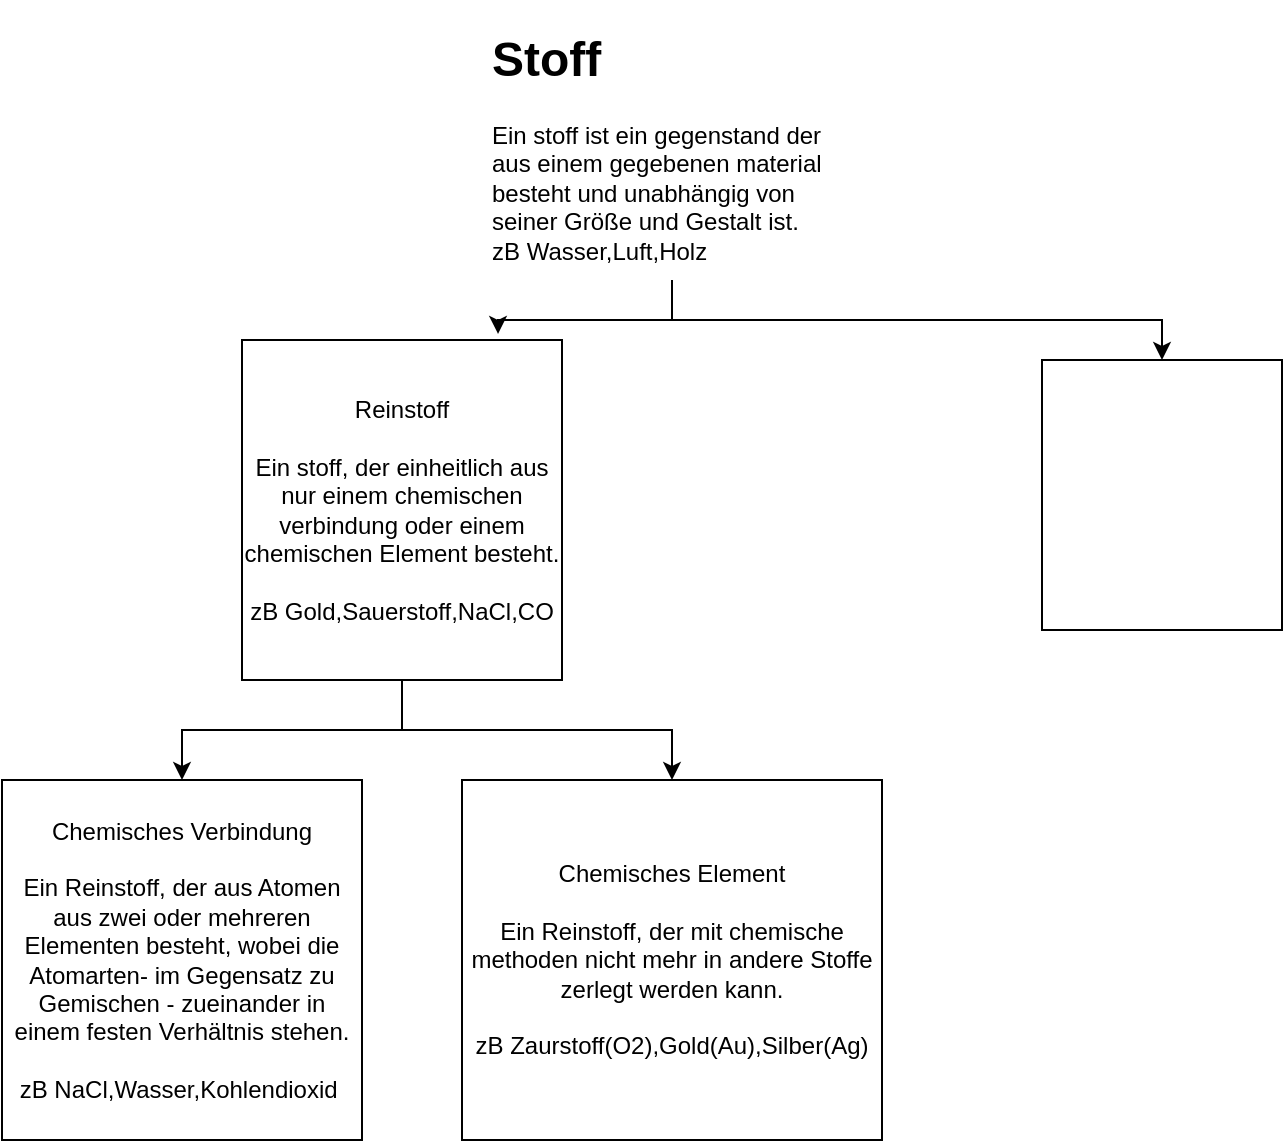 <mxfile version="14.6.13" type="github">
  <diagram id="DTZBXMAmnjRRK1R0aF1F" name="Page-1">
    <mxGraphModel dx="1173" dy="621" grid="1" gridSize="10" guides="1" tooltips="1" connect="1" arrows="1" fold="1" page="1" pageScale="1" pageWidth="827" pageHeight="1169" math="0" shadow="0">
      <root>
        <mxCell id="0" />
        <mxCell id="1" parent="0" />
        <mxCell id="naFOXuUnsZh0E1okwt5B-11" style="edgeStyle=orthogonalEdgeStyle;rounded=0;orthogonalLoop=1;jettySize=auto;html=1;entryX=0.8;entryY=-0.018;entryDx=0;entryDy=0;entryPerimeter=0;" edge="1" parent="1" source="B0UsQiqWdAp2GQ7vuz4M-4" target="B0UsQiqWdAp2GQ7vuz4M-5">
          <mxGeometry relative="1" as="geometry">
            <Array as="points">
              <mxPoint x="385" y="160" />
              <mxPoint x="298" y="160" />
            </Array>
          </mxGeometry>
        </mxCell>
        <mxCell id="naFOXuUnsZh0E1okwt5B-14" style="edgeStyle=orthogonalEdgeStyle;rounded=0;orthogonalLoop=1;jettySize=auto;html=1;exitX=0.5;exitY=1;exitDx=0;exitDy=0;entryX=0.5;entryY=0;entryDx=0;entryDy=0;" edge="1" parent="1" source="B0UsQiqWdAp2GQ7vuz4M-4" target="naFOXuUnsZh0E1okwt5B-10">
          <mxGeometry relative="1" as="geometry" />
        </mxCell>
        <mxCell id="B0UsQiqWdAp2GQ7vuz4M-4" value="&lt;h1&gt;Stoff&lt;/h1&gt;&lt;div&gt;Ein stoff ist ein gegenstand der aus einem gegebenen material besteht und unabhängig von seiner Größe und Gestalt ist.&lt;/div&gt;&lt;div&gt;zB Wasser,Luft,Holz&lt;/div&gt;&lt;div&gt;&lt;br&gt;&lt;/div&gt;&lt;div&gt;&lt;br&gt;&lt;/div&gt;&lt;div&gt;&lt;br&gt;&lt;/div&gt;" style="text;html=1;strokeColor=none;fillColor=none;spacing=5;spacingTop=-20;whiteSpace=wrap;overflow=hidden;rounded=0;" parent="1" vertex="1">
          <mxGeometry x="290" y="10" width="190" height="130" as="geometry" />
        </mxCell>
        <mxCell id="B0UsQiqWdAp2GQ7vuz4M-11" value="" style="edgeStyle=orthogonalEdgeStyle;rounded=0;orthogonalLoop=1;jettySize=auto;html=1;" parent="1" source="B0UsQiqWdAp2GQ7vuz4M-5" target="B0UsQiqWdAp2GQ7vuz4M-10" edge="1">
          <mxGeometry relative="1" as="geometry" />
        </mxCell>
        <mxCell id="naFOXuUnsZh0E1okwt5B-2" style="edgeStyle=orthogonalEdgeStyle;rounded=0;orthogonalLoop=1;jettySize=auto;html=1;" edge="1" parent="1" source="B0UsQiqWdAp2GQ7vuz4M-5" target="naFOXuUnsZh0E1okwt5B-3">
          <mxGeometry relative="1" as="geometry">
            <mxPoint x="340" y="390" as="targetPoint" />
          </mxGeometry>
        </mxCell>
        <mxCell id="B0UsQiqWdAp2GQ7vuz4M-5" value="Reinstoff&lt;br&gt;&lt;br&gt;Ein stoff, der einheitlich aus nur einem chemischen verbindung oder einem chemischen Element besteht.&lt;br&gt;&lt;br&gt;zB Gold,Sauerstoff,NaCl,CO" style="whiteSpace=wrap;html=1;" parent="1" vertex="1">
          <mxGeometry x="170" y="170" width="160" height="170" as="geometry" />
        </mxCell>
        <mxCell id="B0UsQiqWdAp2GQ7vuz4M-10" value="Chemisches Verbindung&lt;br&gt;&lt;br&gt;Ein Reinstoff, der aus Atomen aus zwei oder mehreren Elementen besteht, wobei die Atomarten- im Gegensatz zu Gemischen - zueinander in einem festen Verhältnis stehen.&lt;br&gt;&lt;br&gt;zB NaCl,Wasser,Kohlendioxid&amp;nbsp;" style="whiteSpace=wrap;html=1;" parent="1" vertex="1">
          <mxGeometry x="50" y="390" width="180" height="180" as="geometry" />
        </mxCell>
        <mxCell id="naFOXuUnsZh0E1okwt5B-3" value="Chemisches Element&lt;br&gt;&lt;br&gt;Ein Reinstoff, der mit chemische methoden nicht mehr in andere Stoffe zerlegt werden kann.&lt;br&gt;&lt;br&gt;zB Zaurstoff(O2),Gold(Au),Silber(Ag)" style="rounded=0;whiteSpace=wrap;html=1;" vertex="1" parent="1">
          <mxGeometry x="280" y="390" width="210" height="180" as="geometry" />
        </mxCell>
        <mxCell id="naFOXuUnsZh0E1okwt5B-10" value="" style="rounded=0;whiteSpace=wrap;html=1;" vertex="1" parent="1">
          <mxGeometry x="570" y="180" width="120" height="135" as="geometry" />
        </mxCell>
      </root>
    </mxGraphModel>
  </diagram>
</mxfile>
